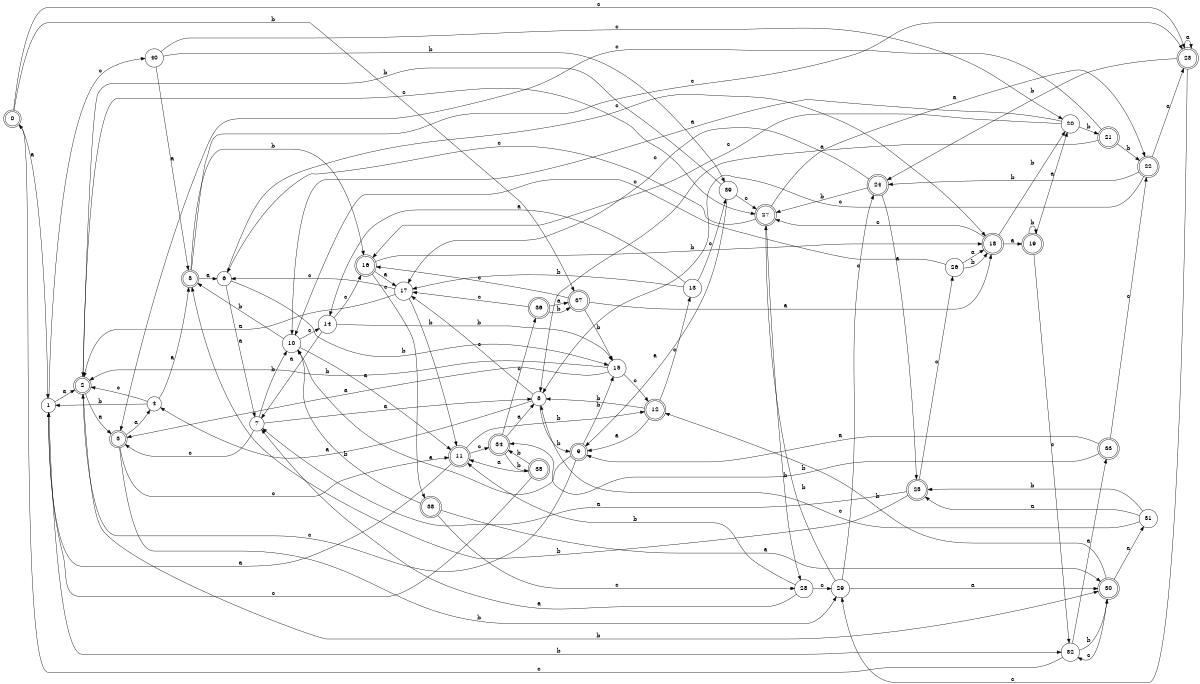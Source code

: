 digraph n33_7 {
__start0 [label="" shape="none"];

rankdir=LR;
size="8,5";

s0 [style="rounded,filled", color="black", fillcolor="white" shape="doublecircle", label="0"];
s1 [style="filled", color="black", fillcolor="white" shape="circle", label="1"];
s2 [style="rounded,filled", color="black", fillcolor="white" shape="doublecircle", label="2"];
s3 [style="rounded,filled", color="black", fillcolor="white" shape="doublecircle", label="3"];
s4 [style="filled", color="black", fillcolor="white" shape="circle", label="4"];
s5 [style="rounded,filled", color="black", fillcolor="white" shape="doublecircle", label="5"];
s6 [style="filled", color="black", fillcolor="white" shape="circle", label="6"];
s7 [style="filled", color="black", fillcolor="white" shape="circle", label="7"];
s8 [style="filled", color="black", fillcolor="white" shape="circle", label="8"];
s9 [style="rounded,filled", color="black", fillcolor="white" shape="doublecircle", label="9"];
s10 [style="filled", color="black", fillcolor="white" shape="circle", label="10"];
s11 [style="rounded,filled", color="black", fillcolor="white" shape="doublecircle", label="11"];
s12 [style="rounded,filled", color="black", fillcolor="white" shape="doublecircle", label="12"];
s13 [style="filled", color="black", fillcolor="white" shape="circle", label="13"];
s14 [style="filled", color="black", fillcolor="white" shape="circle", label="14"];
s15 [style="filled", color="black", fillcolor="white" shape="circle", label="15"];
s16 [style="rounded,filled", color="black", fillcolor="white" shape="doublecircle", label="16"];
s17 [style="filled", color="black", fillcolor="white" shape="circle", label="17"];
s18 [style="rounded,filled", color="black", fillcolor="white" shape="doublecircle", label="18"];
s19 [style="rounded,filled", color="black", fillcolor="white" shape="doublecircle", label="19"];
s20 [style="filled", color="black", fillcolor="white" shape="circle", label="20"];
s21 [style="rounded,filled", color="black", fillcolor="white" shape="doublecircle", label="21"];
s22 [style="rounded,filled", color="black", fillcolor="white" shape="doublecircle", label="22"];
s23 [style="rounded,filled", color="black", fillcolor="white" shape="doublecircle", label="23"];
s24 [style="rounded,filled", color="black", fillcolor="white" shape="doublecircle", label="24"];
s25 [style="rounded,filled", color="black", fillcolor="white" shape="doublecircle", label="25"];
s26 [style="filled", color="black", fillcolor="white" shape="circle", label="26"];
s27 [style="rounded,filled", color="black", fillcolor="white" shape="doublecircle", label="27"];
s28 [style="filled", color="black", fillcolor="white" shape="circle", label="28"];
s29 [style="filled", color="black", fillcolor="white" shape="circle", label="29"];
s30 [style="rounded,filled", color="black", fillcolor="white" shape="doublecircle", label="30"];
s31 [style="filled", color="black", fillcolor="white" shape="circle", label="31"];
s32 [style="filled", color="black", fillcolor="white" shape="circle", label="32"];
s33 [style="rounded,filled", color="black", fillcolor="white" shape="doublecircle", label="33"];
s34 [style="rounded,filled", color="black", fillcolor="white" shape="doublecircle", label="34"];
s35 [style="rounded,filled", color="black", fillcolor="white" shape="doublecircle", label="35"];
s36 [style="rounded,filled", color="black", fillcolor="white" shape="doublecircle", label="36"];
s37 [style="rounded,filled", color="black", fillcolor="white" shape="doublecircle", label="37"];
s38 [style="rounded,filled", color="black", fillcolor="white" shape="doublecircle", label="38"];
s39 [style="filled", color="black", fillcolor="white" shape="circle", label="39"];
s40 [style="filled", color="black", fillcolor="white" shape="circle", label="40"];
s0 -> s1 [label="a"];
s0 -> s37 [label="b"];
s0 -> s23 [label="c"];
s1 -> s2 [label="a"];
s1 -> s32 [label="b"];
s1 -> s40 [label="c"];
s2 -> s3 [label="a"];
s2 -> s30 [label="b"];
s2 -> s27 [label="c"];
s3 -> s4 [label="a"];
s3 -> s29 [label="b"];
s3 -> s11 [label="c"];
s4 -> s5 [label="a"];
s4 -> s1 [label="b"];
s4 -> s2 [label="c"];
s5 -> s6 [label="a"];
s5 -> s16 [label="b"];
s5 -> s23 [label="c"];
s6 -> s7 [label="a"];
s6 -> s15 [label="b"];
s6 -> s18 [label="c"];
s7 -> s8 [label="a"];
s7 -> s10 [label="b"];
s7 -> s3 [label="c"];
s8 -> s4 [label="a"];
s8 -> s9 [label="b"];
s8 -> s17 [label="c"];
s9 -> s10 [label="a"];
s9 -> s15 [label="b"];
s9 -> s2 [label="c"];
s10 -> s11 [label="a"];
s10 -> s5 [label="b"];
s10 -> s14 [label="c"];
s11 -> s1 [label="a"];
s11 -> s12 [label="b"];
s11 -> s34 [label="c"];
s12 -> s9 [label="a"];
s12 -> s8 [label="b"];
s12 -> s13 [label="c"];
s13 -> s14 [label="a"];
s13 -> s17 [label="b"];
s13 -> s39 [label="c"];
s14 -> s7 [label="a"];
s14 -> s15 [label="b"];
s14 -> s16 [label="c"];
s15 -> s3 [label="a"];
s15 -> s2 [label="b"];
s15 -> s12 [label="c"];
s16 -> s17 [label="a"];
s16 -> s18 [label="b"];
s16 -> s38 [label="c"];
s17 -> s2 [label="a"];
s17 -> s11 [label="b"];
s17 -> s6 [label="c"];
s18 -> s19 [label="a"];
s18 -> s20 [label="b"];
s18 -> s27 [label="c"];
s19 -> s20 [label="a"];
s19 -> s19 [label="b"];
s19 -> s32 [label="c"];
s20 -> s10 [label="a"];
s20 -> s21 [label="b"];
s20 -> s16 [label="c"];
s21 -> s8 [label="a"];
s21 -> s22 [label="b"];
s21 -> s3 [label="c"];
s22 -> s23 [label="a"];
s22 -> s24 [label="b"];
s22 -> s8 [label="c"];
s23 -> s23 [label="a"];
s23 -> s24 [label="b"];
s23 -> s29 [label="c"];
s24 -> s25 [label="a"];
s24 -> s27 [label="b"];
s24 -> s17 [label="c"];
s25 -> s7 [label="a"];
s25 -> s5 [label="b"];
s25 -> s26 [label="c"];
s26 -> s18 [label="a"];
s26 -> s18 [label="b"];
s26 -> s10 [label="c"];
s27 -> s22 [label="a"];
s27 -> s28 [label="b"];
s27 -> s6 [label="c"];
s28 -> s7 [label="a"];
s28 -> s11 [label="b"];
s28 -> s29 [label="c"];
s29 -> s30 [label="a"];
s29 -> s27 [label="b"];
s29 -> s24 [label="c"];
s30 -> s31 [label="a"];
s30 -> s12 [label="b"];
s30 -> s32 [label="c"];
s31 -> s25 [label="a"];
s31 -> s25 [label="b"];
s31 -> s8 [label="c"];
s32 -> s33 [label="a"];
s32 -> s30 [label="b"];
s32 -> s0 [label="c"];
s33 -> s9 [label="a"];
s33 -> s34 [label="b"];
s33 -> s22 [label="c"];
s34 -> s8 [label="a"];
s34 -> s35 [label="b"];
s34 -> s36 [label="c"];
s35 -> s11 [label="a"];
s35 -> s34 [label="b"];
s35 -> s1 [label="c"];
s36 -> s37 [label="a"];
s36 -> s37 [label="b"];
s36 -> s17 [label="c"];
s37 -> s18 [label="a"];
s37 -> s15 [label="b"];
s37 -> s16 [label="c"];
s38 -> s30 [label="a"];
s38 -> s10 [label="b"];
s38 -> s28 [label="c"];
s39 -> s9 [label="a"];
s39 -> s2 [label="b"];
s39 -> s27 [label="c"];
s40 -> s5 [label="a"];
s40 -> s39 [label="b"];
s40 -> s20 [label="c"];

}